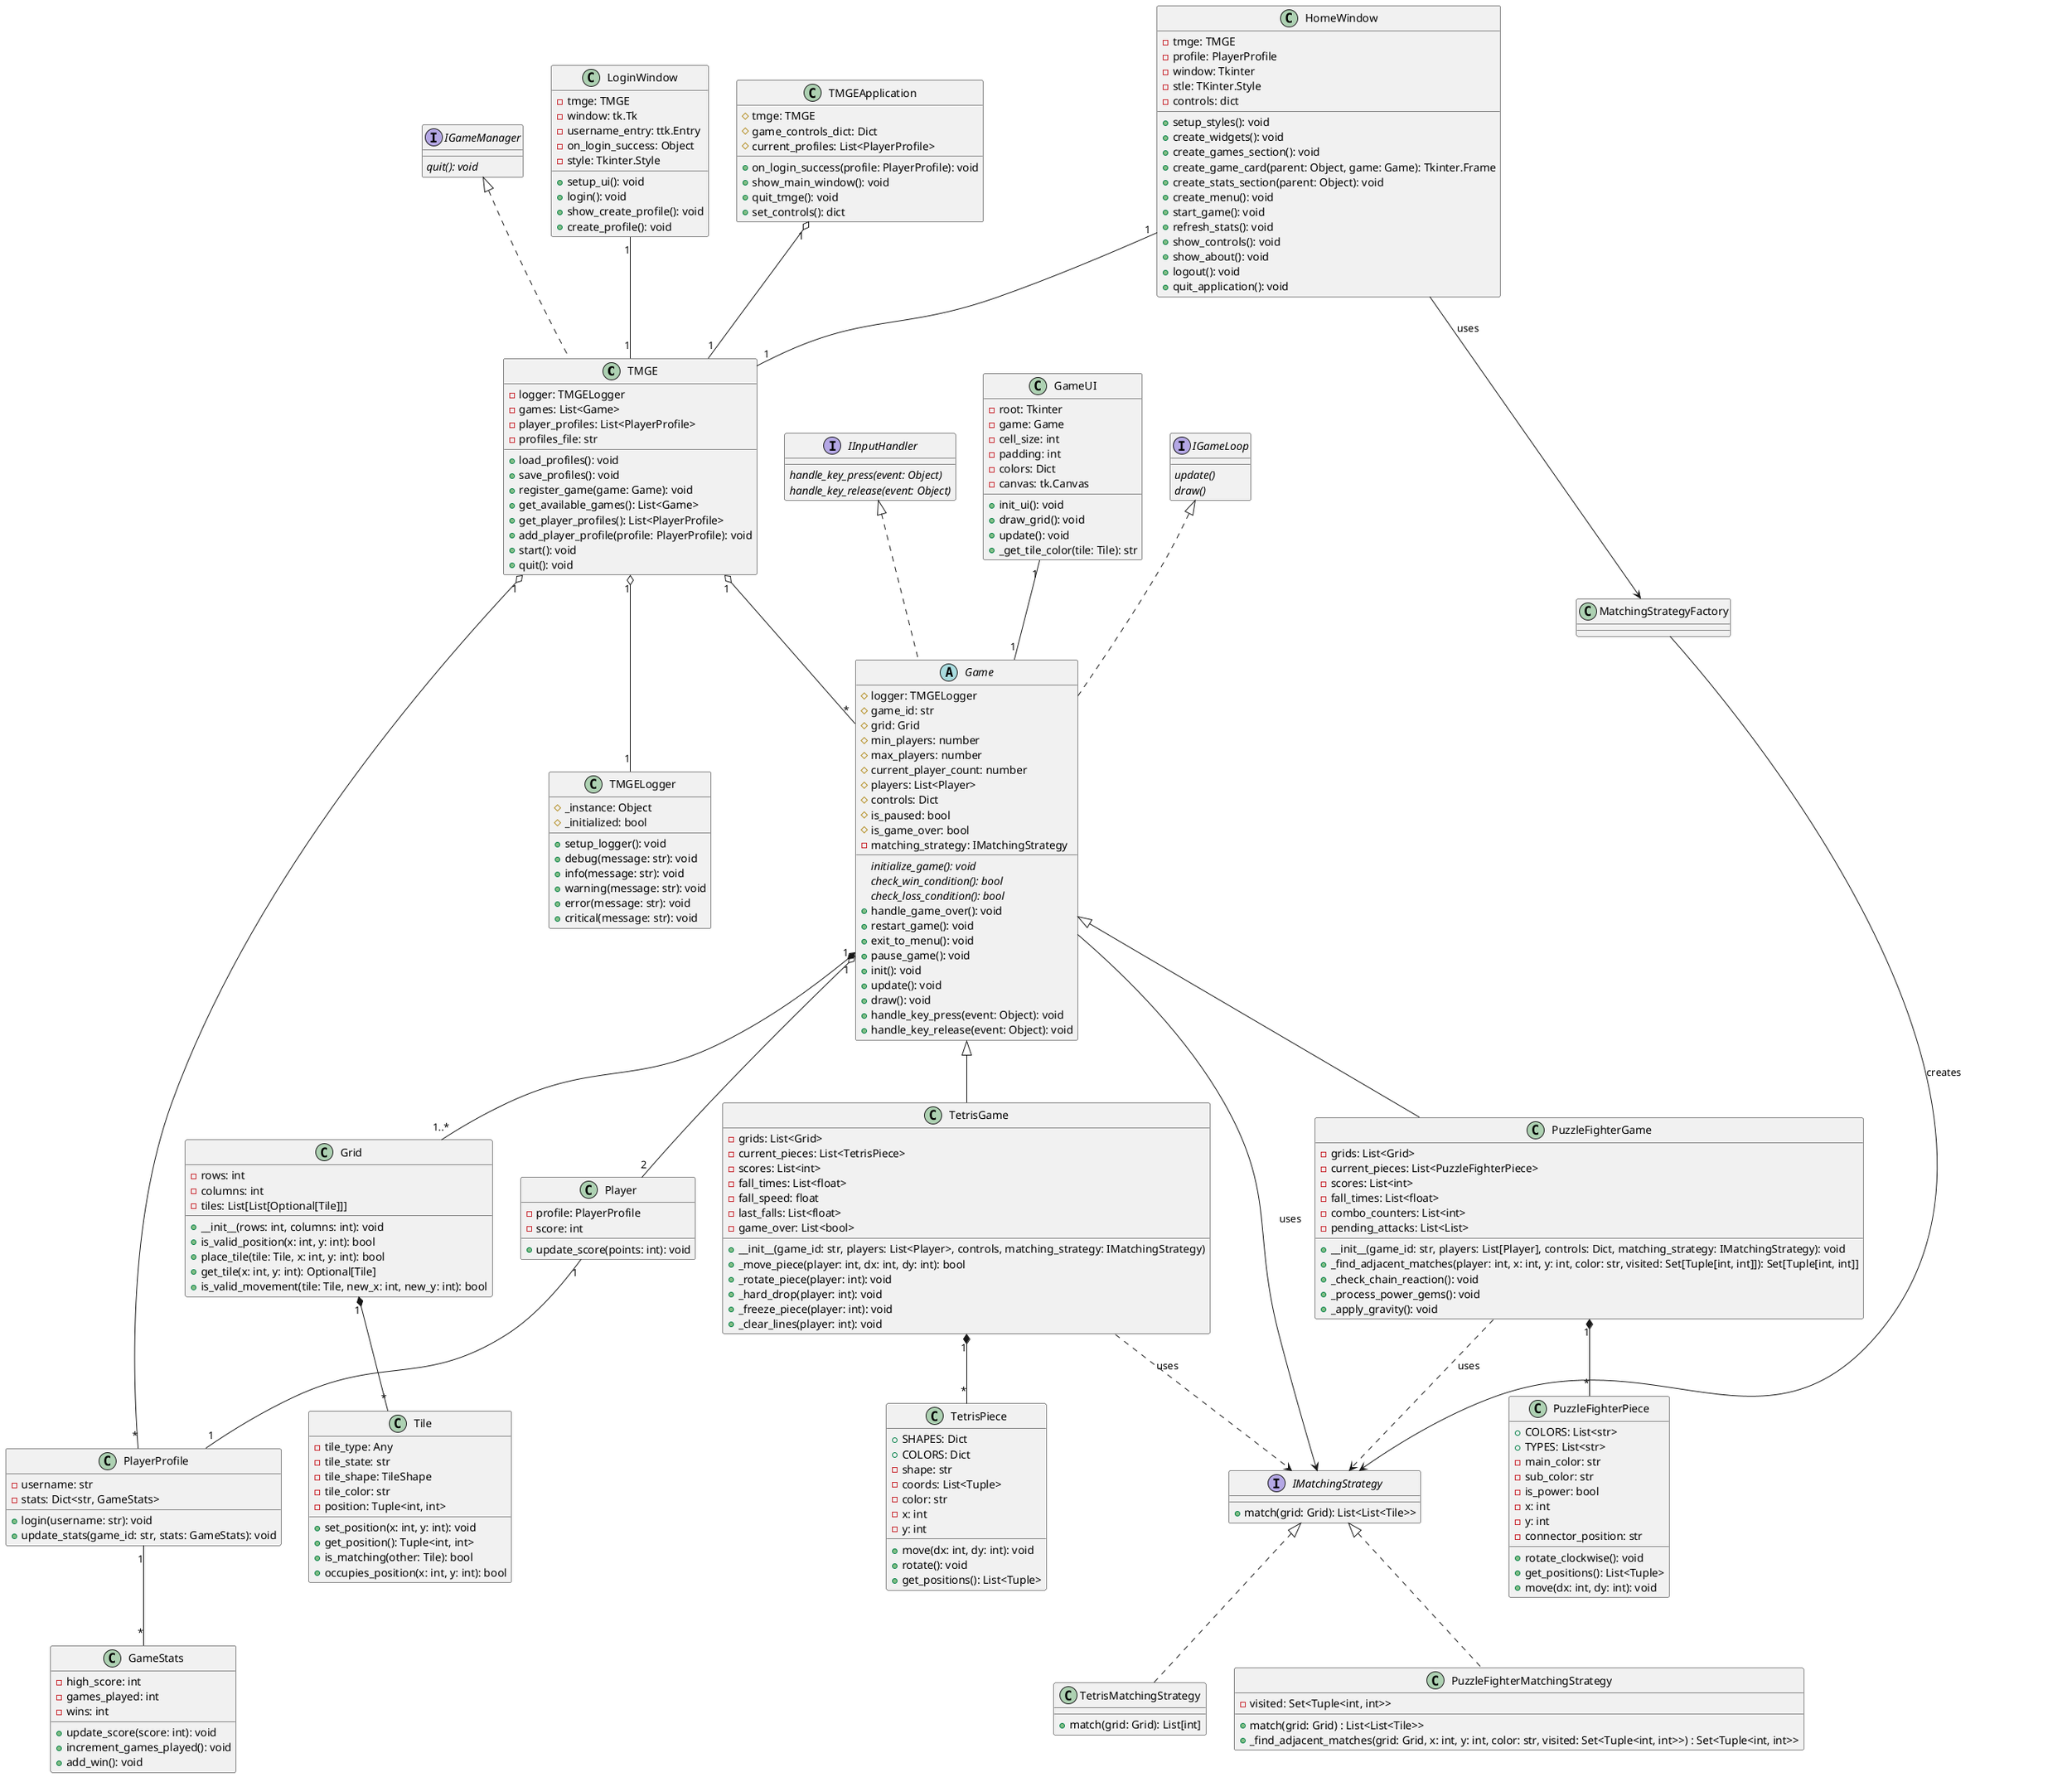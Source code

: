 @startuml
' --- Core Game Management ---
class TMGE implements IGameManager {
    -logger: TMGELogger
    -games: List<Game>
    -player_profiles: List<PlayerProfile>
    -profiles_file: str
    +load_profiles(): void
    +save_profiles(): void
    +register_game(game: Game): void
    +get_available_games(): List<Game>
    +get_player_profiles(): List<PlayerProfile>
    +add_player_profile(profile: PlayerProfile): void
    +start(): void
    +quit(): void
}

class TMGELogger {
    #_instance: Object
    #_initialized: bool
    +setup_logger(): void
    +debug(message: str): void
    +info(message: str): void
    +warning(message: str): void
    +error(message: str): void
    +critical(message: str): void
}

class TMGEApplication {
    #tmge: TMGE
    #game_controls_dict: Dict
    #current_profiles: List<PlayerProfile>
    +on_login_success(profile: PlayerProfile): void
    +show_main_window(): void
    +quit_tmge(): void
    +set_controls(): dict
}

' --- Games ---
abstract class Game implements IGameLoop, IInputHandler {
    #logger: TMGELogger
    #game_id: str
    #grid: Grid
    #min_players: number
    #max_players: number
    #current_player_count: number
    #players: List<Player>
    #controls: Dict
    #is_paused: bool
    #is_game_over: bool
    -matching_strategy: IMatchingStrategy
    {abstract} initialize_game(): void
    {abstract} check_win_condition(): bool
    {abstract} check_loss_condition(): bool
    +handle_game_over(): void
    +restart_game(): void
    +exit_to_menu(): void
    +pause_game(): void
    +init(): void
    +update(): void
    +draw(): void
    +handle_key_press(event: Object): void
    +handle_key_release(event: Object): void
}

class TetrisGame extends Game {
    -grids: List<Grid>
    -current_pieces: List<TetrisPiece>
    -scores: List<int>
    -fall_times: List<float>
    -fall_speed: float
    -last_falls: List<float>
    -game_over: List<bool>
    + __init__(game_id: str, players: List<Player>, controls, matching_strategy: IMatchingStrategy)
    +_move_piece(player: int, dx: int, dy: int): bool
    +_rotate_piece(player: int): void
    +_hard_drop(player: int): void
    +_freeze_piece(player: int): void
    +_clear_lines(player: int): void
}

class TetrisMatchingStrategy implements IMatchingStrategy {
    +match(grid: Grid): List[int]
}

class PuzzleFighterGame extends Game {
    -grids: List<Grid>
    -current_pieces: List<PuzzleFighterPiece>
    -scores: List<int>
    -fall_times: List<float>
    -combo_counters: List<int>
    -pending_attacks: List<List>
    +__init__(game_id: str, players: List[Player], controls: Dict, matching_strategy: IMatchingStrategy): void
    +_find_adjacent_matches(player: int, x: int, y: int, color: str, visited: Set[Tuple[int, int]]): Set[Tuple[int, int]]
    +_check_chain_reaction(): void
    +_process_power_gems(): void
    +_apply_gravity(): void
}

class PuzzleFighterMatchingStrategy implements IMatchingStrategy {
    - visited: Set<Tuple<int, int>>
    + match(grid: Grid) : List<List<Tile>>
    + _find_adjacent_matches(grid: Grid, x: int, y: int, color: str, visited: Set<Tuple<int, int>>) : Set<Tuple<int, int>>
}

' --- Game Pieces ---
class TetrisPiece {
    +SHAPES: Dict
    +COLORS: Dict
    -shape: str
    -coords: List<Tuple>
    -color: str
    -x: int
    -y: int
    +move(dx: int, dy: int): void
    +rotate(): void
    +get_positions(): List<Tuple>
}

class PuzzleFighterPiece {
    +COLORS: List<str>
    +TYPES: List<str>
    -main_color: str
    -sub_color: str
    -is_power: bool
    -x: int
    -y: int
    -connector_position: str
    +rotate_clockwise(): void
    +get_positions(): List<Tuple>
    +move(dx: int, dy: int): void
}

' --- Grid System ---
class Grid {
    -rows: int
    -columns: int
    -tiles: List[List[Optional[Tile]]]
    +__init__(rows: int, columns: int): void
    +is_valid_position(x: int, y: int): bool
    +place_tile(tile: Tile, x: int, y: int): bool
    +get_tile(x: int, y: int): Optional[Tile]
    +is_valid_movement(tile: Tile, new_x: int, new_y: int): bool
}

class Tile {
    -tile_type: Any
    -tile_state: str
    -tile_shape: TileShape
    -tile_color: str
    -position: Tuple<int, int>
    +set_position(x: int, y: int): void
    +get_position(): Tuple<int, int>
    +is_matching(other: Tile): bool
    +occupies_position(x: int, y: int): bool
}

' --- UI Components ---
class GameUI {
    -root: Tkinter
    -game: Game
    -cell_size: int
    -padding: int
    -colors: Dict
    -canvas: tk.Canvas
    +init_ui(): void
    +draw_grid(): void
    +update(): void
    +_get_tile_color(tile: Tile): str
}

class HomeWindow {
    -tmge: TMGE
    -profile: PlayerProfile
    -window: Tkinter
    -stle: TKinter.Style
    -controls: dict
    +setup_styles(): void
    +create_widgets(): void
    +create_games_section(): void
    +create_game_card(parent: Object, game: Game): Tkinter.Frame
    +create_stats_section(parent: Object): void
    +create_menu(): void
    +start_game(): void
    +refresh_stats(): void
    +show_controls(): void
    +show_about(): void
    +logout(): void
    +quit_application(): void
}

class LoginWindow {
    -tmge: TMGE
    -window: tk.Tk
    -username_entry: ttk.Entry
    -on_login_success: Object
    -style: Tkinter.Style
    +setup_ui(): void
    +login(): void
    +show_create_profile(): void
    +create_profile(): void
}

' --- Player Management ---
class Player {
    -profile: PlayerProfile
    -score: int
    +update_score(points: int): void
}

class PlayerProfile {
    -username: str
    -stats: Dict<str, GameStats>
    +login(username: str): void
    +update_stats(game_id: str, stats: GameStats): void
}

class GameStats {
    -high_score: int
    -games_played: int
    -wins: int
    +update_score(score: int): void
    +increment_games_played(): void
    +add_win(): void
}
' --- Interfaces ---
interface IGameManager {
    {abstract} quit(): void
}

interface IGameLoop {
    {abstract} update()
    {abstract} draw()
}

interface IInputHandler {
    {abstract} handle_key_press(event: Object)
    {abstract} handle_key_release(event: Object)
}

interface IMatchingStrategy {
    +match(grid: Grid): List<List<Tile>>
}

' --- Relationships ---
TMGEApplication "1" o-- "1" TMGE
TMGE "1" o-- "*" Game
TMGE "1" o-- "*" PlayerProfile
TMGE "1" o-- "1" TMGELogger
Game "1" *-- "1..*" Grid
Game "1" o-- "2" Player
Game --> IMatchingStrategy : uses
TetrisGame "1" *-- "*" TetrisPiece
TetrisGame ..> IMatchingStrategy : uses
PuzzleFighterGame "1" *-- "*" PuzzleFighterPiece
PuzzleFighterGame ..> IMatchingStrategy : uses
Grid "1" *-- "*" Tile
Player "1" -- "1" PlayerProfile
PlayerProfile "1" -- "*" GameStats
HomeWindow "1" -- "1" TMGE
HomeWindow --> MatchingStrategyFactory : uses
LoginWindow "1" -- "1" TMGE
GameUI "1" -- "1" Game

MatchingStrategyFactory --> IMatchingStrategy : creates
@enduml